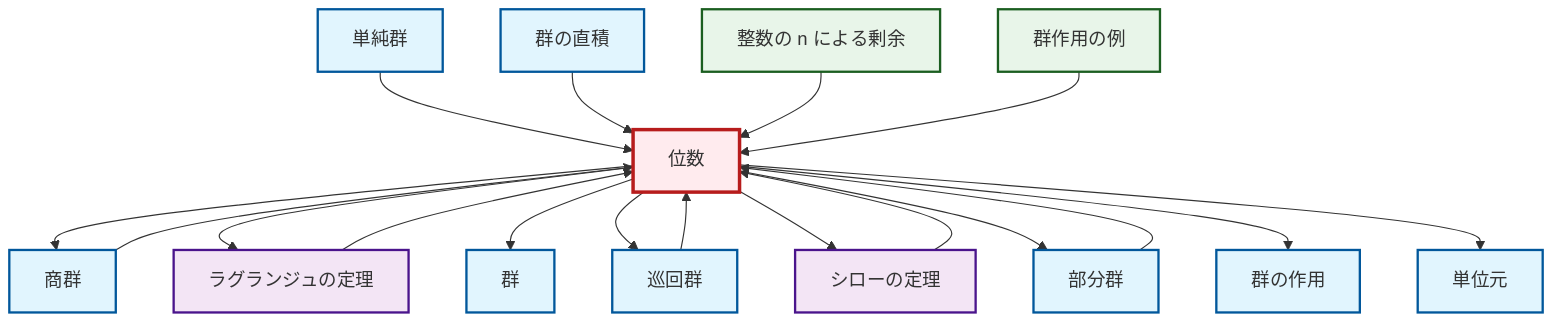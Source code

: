 graph TD
    classDef definition fill:#e1f5fe,stroke:#01579b,stroke-width:2px
    classDef theorem fill:#f3e5f5,stroke:#4a148c,stroke-width:2px
    classDef axiom fill:#fff3e0,stroke:#e65100,stroke-width:2px
    classDef example fill:#e8f5e9,stroke:#1b5e20,stroke-width:2px
    classDef current fill:#ffebee,stroke:#b71c1c,stroke-width:3px
    def-order["位数"]:::definition
    def-cyclic-group["巡回群"]:::definition
    ex-group-action-examples["群作用の例"]:::example
    def-direct-product["群の直積"]:::definition
    def-identity-element["単位元"]:::definition
    def-group["群"]:::definition
    def-subgroup["部分群"]:::definition
    ex-quotient-integers-mod-n["整数の n による剰余"]:::example
    def-group-action["群の作用"]:::definition
    thm-lagrange["ラグランジュの定理"]:::theorem
    def-simple-group["単純群"]:::definition
    def-quotient-group["商群"]:::definition
    thm-sylow["シローの定理"]:::theorem
    def-simple-group --> def-order
    def-order --> def-quotient-group
    def-cyclic-group --> def-order
    def-order --> thm-lagrange
    thm-sylow --> def-order
    def-order --> def-group
    def-order --> def-cyclic-group
    def-direct-product --> def-order
    def-order --> thm-sylow
    def-order --> def-subgroup
    def-order --> def-group-action
    ex-quotient-integers-mod-n --> def-order
    thm-lagrange --> def-order
    def-order --> def-identity-element
    def-quotient-group --> def-order
    def-subgroup --> def-order
    ex-group-action-examples --> def-order
    class def-order current